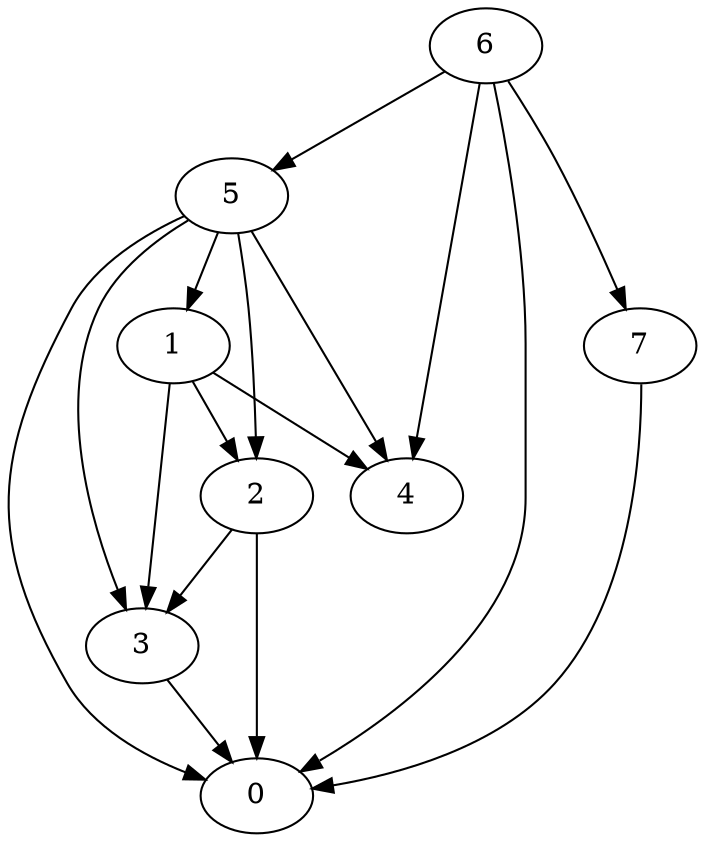 strict digraph "" {
	0	 [pos="57.701343297958374,75.11687278747559"];
	1	 [pos="31.992709636688232,12.900355458259583"];
	2	 [pos="52.567243576049805,9.817163646221161"];
	1 -> 2;
	3	 [pos="79.02762293815613,65.28266668319702"];
	1 -> 3;
	4	 [pos="8.133033663034439,45.66703736782074"];
	1 -> 4;
	2 -> 0;
	2 -> 3;
	3 -> 0;
	5	 [pos="49.238502979278564,15.049731731414795"];
	5 -> 0;
	5 -> 1;
	5 -> 2;
	5 -> 3;
	5 -> 4;
	6	 [pos="8.670394122600555,48.80755543708801"];
	6 -> 0;
	6 -> 4;
	6 -> 5;
	7	 [pos="93.50011348724365,62.697094678878784"];
	6 -> 7;
	7 -> 0;
}

